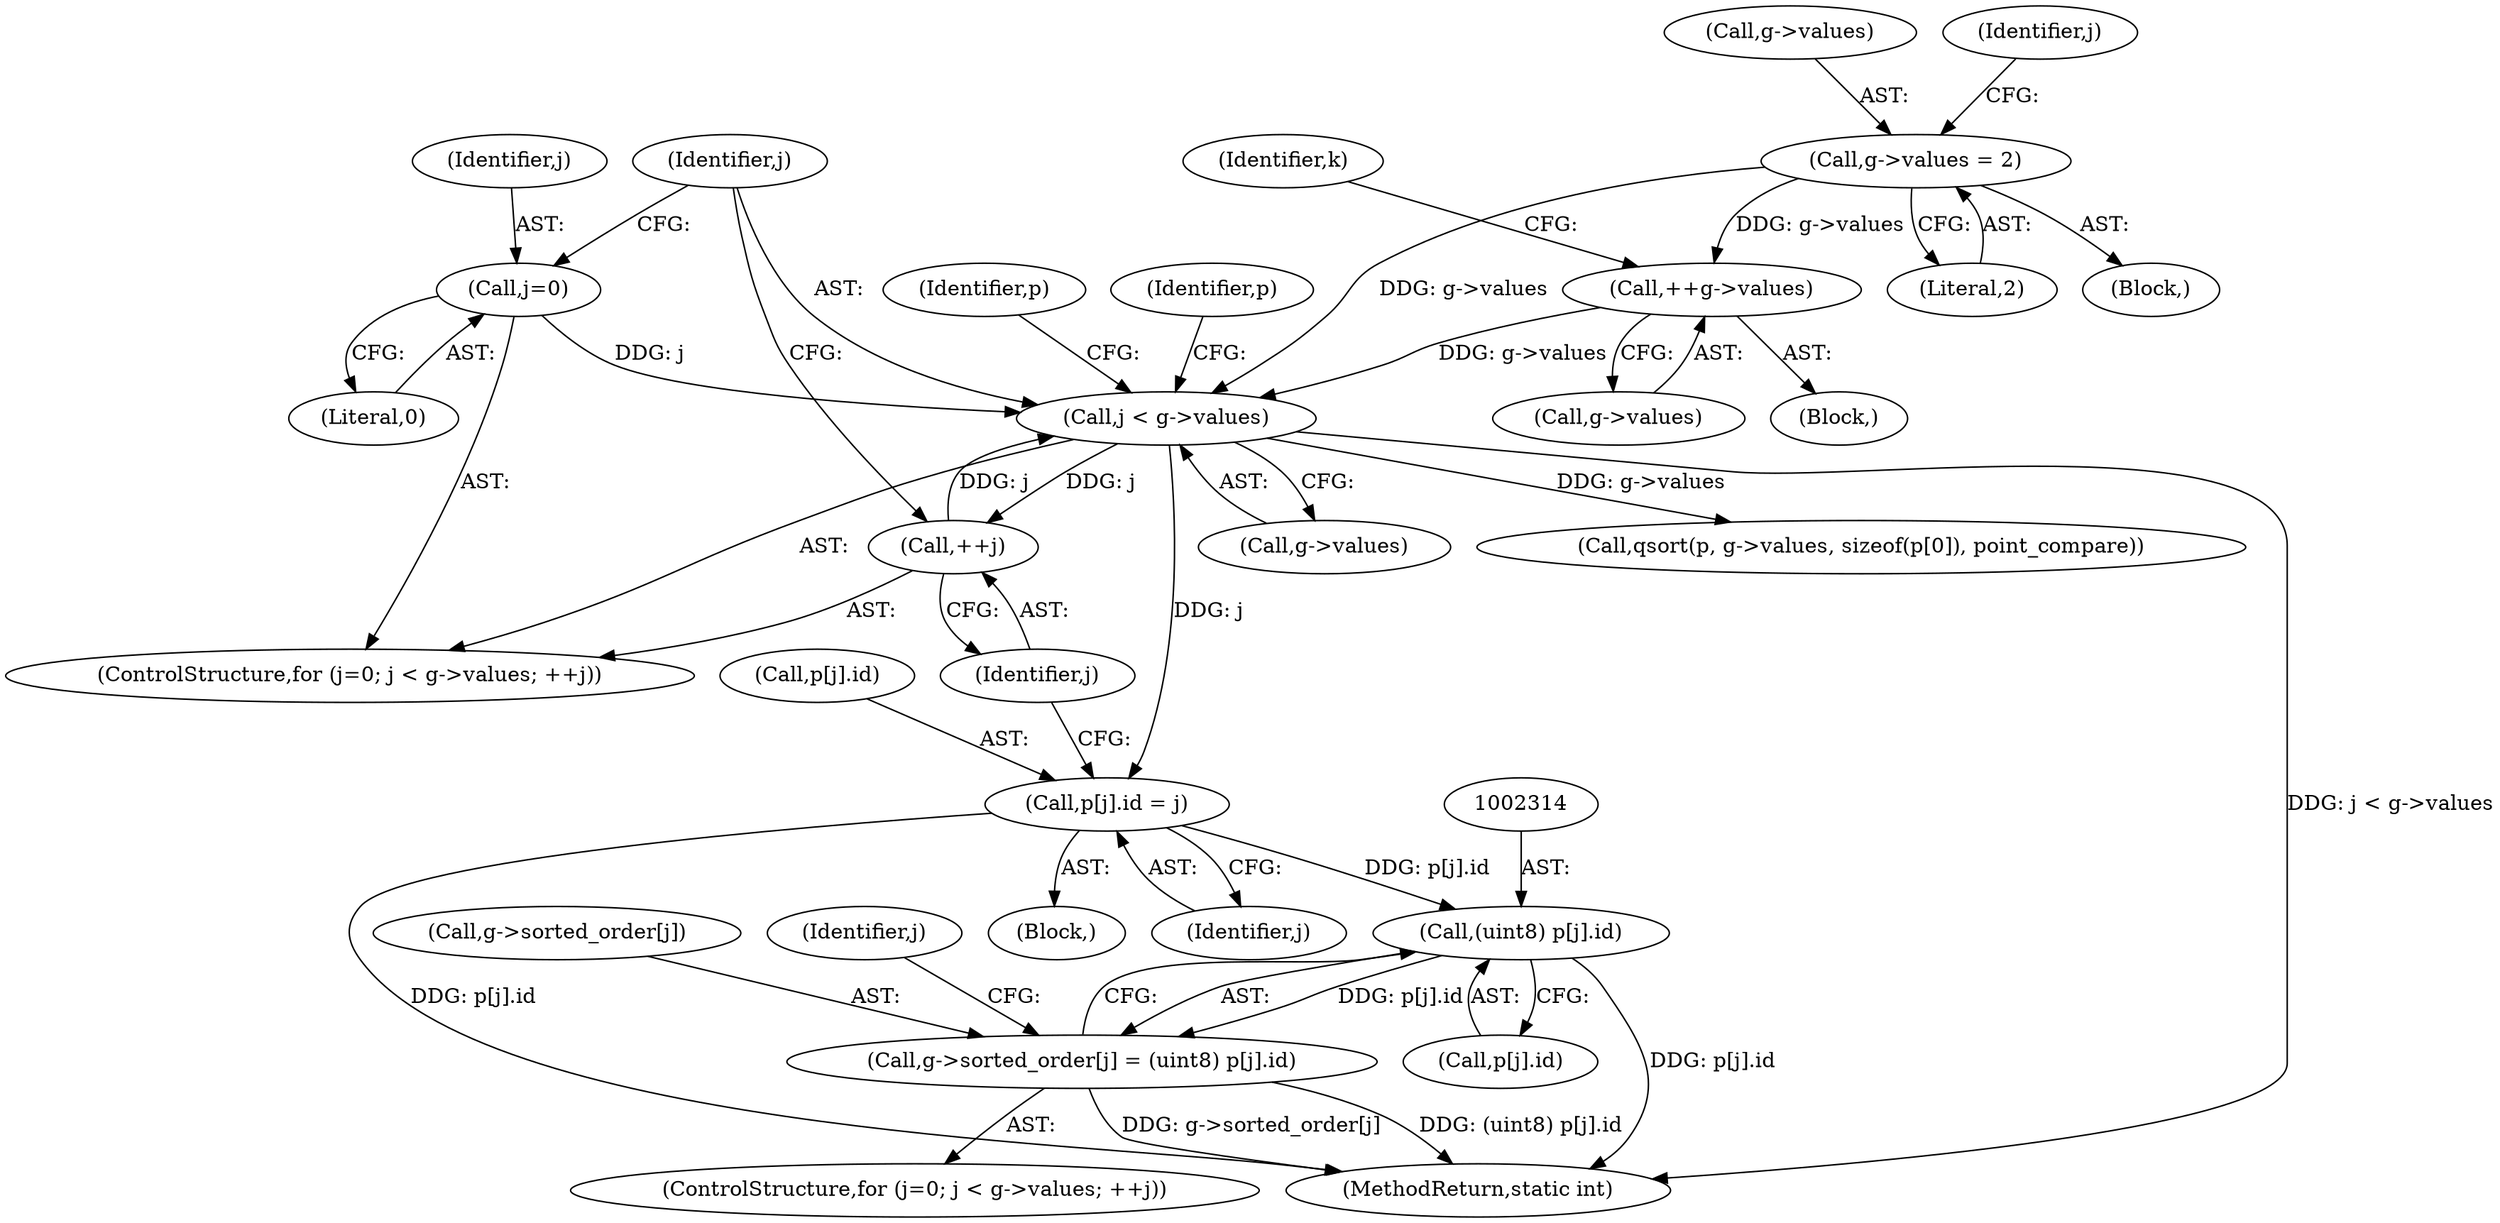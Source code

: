 digraph "0_stb_98fdfc6df88b1e34a736d5e126e6c8139c8de1a6_2@array" {
"1002313" [label="(Call,(uint8) p[j].id)"];
"1002248" [label="(Call,p[j].id = j)"];
"1002229" [label="(Call,j < g->values)"];
"1002234" [label="(Call,++j)"];
"1002226" [label="(Call,j=0)"];
"1002221" [label="(Call,++g->values)"];
"1002169" [label="(Call,g->values = 2)"];
"1002307" [label="(Call,g->sorted_order[j] = (uint8) p[j].id)"];
"1002231" [label="(Call,g->values)"];
"1002256" [label="(Identifier,p)"];
"1002235" [label="(Identifier,j)"];
"1002225" [label="(ControlStructure,for (j=0; j < g->values; ++j))"];
"1002226" [label="(Call,j=0)"];
"1002206" [label="(Identifier,k)"];
"1002234" [label="(Call,++j)"];
"1002236" [label="(Block,)"];
"1002296" [label="(ControlStructure,for (j=0; j < g->values; ++j))"];
"1002169" [label="(Call,g->values = 2)"];
"1002221" [label="(Call,++g->values)"];
"1002308" [label="(Call,g->sorted_order[j])"];
"1002240" [label="(Identifier,p)"];
"1002315" [label="(Call,p[j].id)"];
"1002230" [label="(Identifier,j)"];
"1002249" [label="(Call,p[j].id)"];
"1002170" [label="(Call,g->values)"];
"1002255" [label="(Call,qsort(p, g->values, sizeof(p[0]), point_compare))"];
"1002227" [label="(Identifier,j)"];
"1002222" [label="(Call,g->values)"];
"1003688" [label="(MethodReturn,static int)"];
"1002307" [label="(Call,g->sorted_order[j] = (uint8) p[j].id)"];
"1002207" [label="(Block,)"];
"1002248" [label="(Call,p[j].id = j)"];
"1002176" [label="(Identifier,j)"];
"1002173" [label="(Literal,2)"];
"1002306" [label="(Identifier,j)"];
"1002313" [label="(Call,(uint8) p[j].id)"];
"1002229" [label="(Call,j < g->values)"];
"1002228" [label="(Literal,0)"];
"1002254" [label="(Identifier,j)"];
"1001969" [label="(Block,)"];
"1002313" -> "1002307"  [label="AST: "];
"1002313" -> "1002315"  [label="CFG: "];
"1002314" -> "1002313"  [label="AST: "];
"1002315" -> "1002313"  [label="AST: "];
"1002307" -> "1002313"  [label="CFG: "];
"1002313" -> "1003688"  [label="DDG: p[j].id"];
"1002313" -> "1002307"  [label="DDG: p[j].id"];
"1002248" -> "1002313"  [label="DDG: p[j].id"];
"1002248" -> "1002236"  [label="AST: "];
"1002248" -> "1002254"  [label="CFG: "];
"1002249" -> "1002248"  [label="AST: "];
"1002254" -> "1002248"  [label="AST: "];
"1002235" -> "1002248"  [label="CFG: "];
"1002248" -> "1003688"  [label="DDG: p[j].id"];
"1002229" -> "1002248"  [label="DDG: j"];
"1002229" -> "1002225"  [label="AST: "];
"1002229" -> "1002231"  [label="CFG: "];
"1002230" -> "1002229"  [label="AST: "];
"1002231" -> "1002229"  [label="AST: "];
"1002240" -> "1002229"  [label="CFG: "];
"1002256" -> "1002229"  [label="CFG: "];
"1002229" -> "1003688"  [label="DDG: j < g->values"];
"1002234" -> "1002229"  [label="DDG: j"];
"1002226" -> "1002229"  [label="DDG: j"];
"1002221" -> "1002229"  [label="DDG: g->values"];
"1002169" -> "1002229"  [label="DDG: g->values"];
"1002229" -> "1002234"  [label="DDG: j"];
"1002229" -> "1002255"  [label="DDG: g->values"];
"1002234" -> "1002225"  [label="AST: "];
"1002234" -> "1002235"  [label="CFG: "];
"1002235" -> "1002234"  [label="AST: "];
"1002230" -> "1002234"  [label="CFG: "];
"1002226" -> "1002225"  [label="AST: "];
"1002226" -> "1002228"  [label="CFG: "];
"1002227" -> "1002226"  [label="AST: "];
"1002228" -> "1002226"  [label="AST: "];
"1002230" -> "1002226"  [label="CFG: "];
"1002221" -> "1002207"  [label="AST: "];
"1002221" -> "1002222"  [label="CFG: "];
"1002222" -> "1002221"  [label="AST: "];
"1002206" -> "1002221"  [label="CFG: "];
"1002169" -> "1002221"  [label="DDG: g->values"];
"1002169" -> "1001969"  [label="AST: "];
"1002169" -> "1002173"  [label="CFG: "];
"1002170" -> "1002169"  [label="AST: "];
"1002173" -> "1002169"  [label="AST: "];
"1002176" -> "1002169"  [label="CFG: "];
"1002307" -> "1002296"  [label="AST: "];
"1002308" -> "1002307"  [label="AST: "];
"1002306" -> "1002307"  [label="CFG: "];
"1002307" -> "1003688"  [label="DDG: g->sorted_order[j]"];
"1002307" -> "1003688"  [label="DDG: (uint8) p[j].id"];
}
